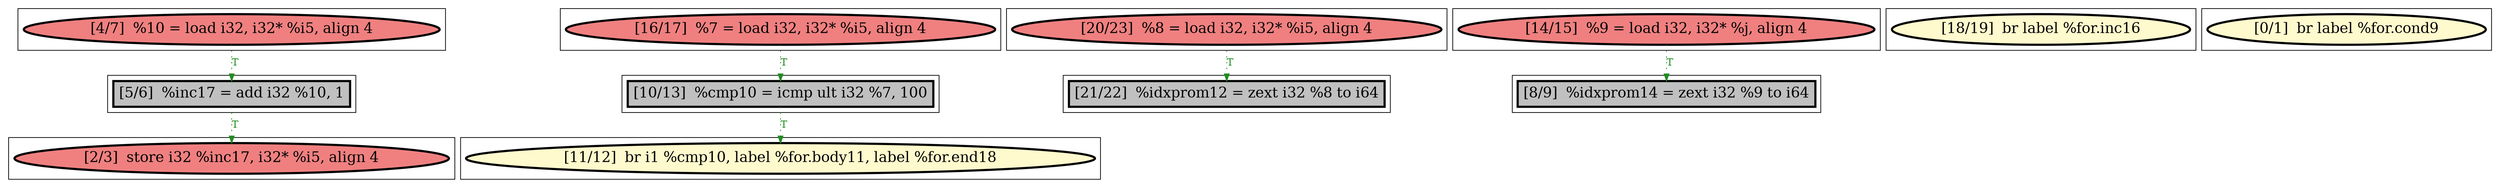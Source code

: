 
digraph G {



node1491->node1489 [style=dotted,color=forestgreen,label="T",fontcolor=forestgreen ]
node1490->node1491 [style=dotted,color=forestgreen,label="T",fontcolor=forestgreen ]
node1499->node1493 [style=dotted,color=forestgreen,label="T",fontcolor=forestgreen ]
node1495->node1494 [style=dotted,color=forestgreen,label="T",fontcolor=forestgreen ]
node1497->node1499 [style=dotted,color=forestgreen,label="T",fontcolor=forestgreen ]
node1498->node1492 [style=dotted,color=forestgreen,label="T",fontcolor=forestgreen ]


subgraph cluster11 {


node1499 [penwidth=3.0,fontsize=20,fillcolor=grey,label="[10/13]  %cmp10 = icmp ult i32 %7, 100",shape=rectangle,style=filled ]



}

subgraph cluster10 {


node1498 [penwidth=3.0,fontsize=20,fillcolor=lightcoral,label="[14/15]  %9 = load i32, i32* %j, align 4",shape=ellipse,style=filled ]



}

subgraph cluster9 {


node1497 [penwidth=3.0,fontsize=20,fillcolor=lightcoral,label="[16/17]  %7 = load i32, i32* %i5, align 4",shape=ellipse,style=filled ]



}

subgraph cluster8 {


node1496 [penwidth=3.0,fontsize=20,fillcolor=lemonchiffon,label="[18/19]  br label %for.inc16",shape=ellipse,style=filled ]



}

subgraph cluster7 {


node1495 [penwidth=3.0,fontsize=20,fillcolor=lightcoral,label="[20/23]  %8 = load i32, i32* %i5, align 4",shape=ellipse,style=filled ]



}

subgraph cluster6 {


node1494 [penwidth=3.0,fontsize=20,fillcolor=grey,label="[21/22]  %idxprom12 = zext i32 %8 to i64",shape=rectangle,style=filled ]



}

subgraph cluster0 {


node1488 [penwidth=3.0,fontsize=20,fillcolor=lemonchiffon,label="[0/1]  br label %for.cond9",shape=ellipse,style=filled ]



}

subgraph cluster5 {


node1493 [penwidth=3.0,fontsize=20,fillcolor=lemonchiffon,label="[11/12]  br i1 %cmp10, label %for.body11, label %for.end18",shape=ellipse,style=filled ]



}

subgraph cluster1 {


node1489 [penwidth=3.0,fontsize=20,fillcolor=lightcoral,label="[2/3]  store i32 %inc17, i32* %i5, align 4",shape=ellipse,style=filled ]



}

subgraph cluster2 {


node1490 [penwidth=3.0,fontsize=20,fillcolor=lightcoral,label="[4/7]  %10 = load i32, i32* %i5, align 4",shape=ellipse,style=filled ]



}

subgraph cluster3 {


node1491 [penwidth=3.0,fontsize=20,fillcolor=grey,label="[5/6]  %inc17 = add i32 %10, 1",shape=rectangle,style=filled ]



}

subgraph cluster4 {


node1492 [penwidth=3.0,fontsize=20,fillcolor=grey,label="[8/9]  %idxprom14 = zext i32 %9 to i64",shape=rectangle,style=filled ]



}

}
